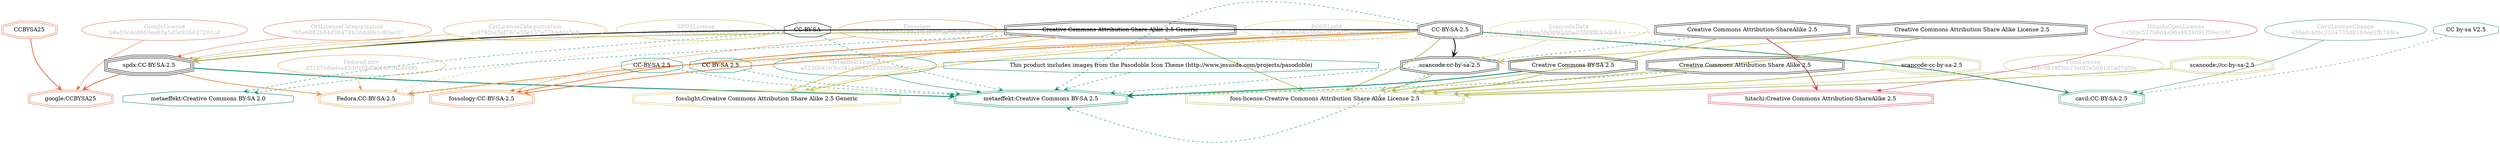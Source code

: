 strict digraph {
    node [shape=box];
    graph [splines=curved];
    1085 [label="SPDXLicense\n6738d69223cf4f9e8fdbebd139f6e1a0"
         ,fontcolor=gray
         ,color="#b8bf62"
         ,fillcolor="beige;1"
         ,shape=ellipse];
    1086 [label="spdx:CC-BY-SA-2.5"
         ,shape=tripleoctagon];
    1087 [label="CC-BY-SA-2.5"
         ,shape=doubleoctagon];
    1088 [label="Creative Commons Attribution Share Alike 2.5 Generic"
         ,shape=doubleoctagon];
    5698 [label="GoogleLicense\nb9a55c4cd669ea80a5d5e926627201cd"
         ,fontcolor=gray
         ,color="#e06f45"
         ,fillcolor="beige;1"
         ,shape=ellipse];
    5699 [label="google:CCBYSA25"
         ,color="#e06f45"
         ,shape=doubleoctagon];
    5700 [label=CCBYSA25
         ,color="#e06f45"
         ,shape=doubleoctagon];
    6174 [label="CC-BY-SA"
         ,shape=octagon];
    6184 [label="FedoraEntry\nd3155b6adea453016b896160162406f0"
         ,fontcolor=gray
         ,color="#e09d4b"
         ,fillcolor="beige;1"
         ,shape=ellipse];
    6185 [label="Fedora:CC-BY-SA-2.5"
         ,color="#e09d4b"
         ,shape=doubleoctagon];
    6186 [label="Creative Commons Attribution-ShareAlike 2.5"
         ,shape=doubleoctagon];
    13474 [label="ScancodeData\n8b0bbea5fe9092dfba05fd9ff251db51"
          ,fontcolor=gray
          ,color="#dac767"
          ,fillcolor="beige;1"
          ,shape=ellipse];
    13475 [label="scancode:cc-by-sa-2.5"
          ,shape=doubleoctagon];
    13476 [label="Creative Commons Attribution Share Alike License 2.5"
          ,shape=doubleoctagon];
    26144 [label="Fossology\n8e5dc0dd593e49e16cf87f7ae5f2df52"
          ,fontcolor=gray
          ,color="#e18745"
          ,fillcolor="beige;1"
          ,shape=ellipse];
    26145 [label="fossology:CC-BY-SA-2.5"
          ,color="#e18745"
          ,shape=doubleoctagon];
    28606 [label="OrtLicenseCategorization\n795e6882b84d38478b2ddd8b1c83ac07"
          ,fontcolor=gray
          ,color="#e06f45"
          ,fillcolor="beige;1"
          ,shape=ellipse];
    35427 [label="OrtLicenseCategorization\naa079fbd3ef767a35e157e77b4dd45a8"
          ,fontcolor=gray
          ,color="#e09d4b"
          ,fillcolor="beige;1"
          ,shape=ellipse];
    36620 [label="CavilLicenseChange\ne59adcbfdc2024705d816dee2fb748ca"
          ,fontcolor=gray
          ,color="#379469"
          ,fillcolor="beige;1"
          ,shape=ellipse];
    36621 [label="cavil:CC-BY-SA-2.5"
          ,color="#379469"
          ,shape=doubleoctagon];
    36622 [label="CC by-sa V2.5"
          ,color="#379469"
          ,shape=octagon];
    40086 [label="MetaeffektLicense\na5330b45b3ccf41a9993523350c0866f"
          ,fontcolor=gray
          ,color="#00876c"
          ,fillcolor="beige;1"
          ,shape=ellipse];
    40087 [label="metaeffekt:Creative Commons BY-SA 2.5"
          ,color="#00876c"
          ,shape=doubleoctagon];
    40088 [label="Creative Commons BY-SA 2.5"
          ,shape=doubleoctagon];
    40089 [label="Creative Commons Attribution Share Alike 2.5"
          ,shape=doubleoctagon];
    40090 [label="This product includes images from the Pasodoble Icon Theme (http://www.jesusda.com/projects/pasodoble)"
          ,color="#00876c"
          ,shape=octagon];
    40092 [label="CC-BY-SA 2.5"
          ,color="#00876c"
          ,shape=octagon];
    40093 [label="CC BY-SA 2.5"
          ,color="#00876c"
          ,shape=octagon];
    40098 [label="metaeffekt:Creative Commons BY-SA 2.0"
          ,color="#00876c"
          ,shape=octagon];
    50414 [label="FossLicense\nd4bc9818f3cc23e6f2e5061d1a07d5fe"
          ,fontcolor=gray
          ,color="#b8bf62"
          ,fillcolor="beige;1"
          ,shape=ellipse];
    50415 [label="foss-license:Creative Commons Attribution Share Alike License 2.5"
          ,color="#b8bf62"
          ,shape=doubleoctagon];
    50416 [label="scancode://cc-by-sa-2.5"
          ,color="#b8bf62"
          ,shape=doubleoctagon];
    50417 [label="scancode:cc-by-sa-2.5"
          ,color="#b8bf62"
          ,shape=doubleoctagon];
    50962 [label="FOSSLight\n23b8c0da04b508ec0b2ed7be00459641"
          ,fontcolor=gray
          ,color="#dac767"
          ,fillcolor="beige;1"
          ,shape=ellipse];
    50963 [label="fosslight:Creative Commons Attribution Share Alike 2.5 Generic"
          ,color="#dac767"
          ,shape=doubleoctagon];
    52166 [label="HitachiOpenLicense\n1a36bc527b8d4a96a4824091f06ec10f"
          ,fontcolor=gray
          ,color="#d43d51"
          ,fillcolor="beige;1"
          ,shape=ellipse];
    52167 [label="hitachi:Creative Commons Attribution-ShareAlike 2.5"
          ,color="#d43d51"
          ,shape=doubleoctagon];
    1085 -> 1086 [weight=0.5
                 ,color="#b8bf62"];
    1086 -> 5699 [style=bold
                 ,arrowhead=vee
                 ,weight=0.7
                 ,color="#e06f45"];
    1086 -> 6185 [style=bold
                 ,arrowhead=vee
                 ,weight=0.7
                 ,color="#e09d4b"];
    1086 -> 40087 [style=bold
                  ,arrowhead=vee
                  ,weight=0.7
                  ,color="#00876c"];
    1087 -> 1086 [style=bold
                 ,arrowhead=vee
                 ,weight=0.7];
    1087 -> 6185 [style=bold
                 ,arrowhead=vee
                 ,weight=0.7
                 ,color="#e09d4b"];
    1087 -> 13475 [style=bold
                  ,arrowhead=vee
                  ,weight=0.7];
    1087 -> 26145 [style=bold
                  ,arrowhead=vee
                  ,weight=0.7
                  ,color="#e18745"];
    1087 -> 36621 [style=bold
                  ,arrowhead=vee
                  ,weight=0.7
                  ,color="#379469"];
    1087 -> 36621 [style=bold
                  ,arrowhead=vee
                  ,weight=0.7
                  ,color="#379469"];
    1087 -> 40087 [style=dashed
                  ,arrowhead=vee
                  ,weight=0.5
                  ,color="#00876c"];
    1087 -> 50415 [style=bold
                  ,arrowhead=vee
                  ,weight=0.7
                  ,color="#b8bf62"];
    1087 -> 50963 [style=bold
                  ,arrowhead=vee
                  ,weight=0.7
                  ,color="#dac767"];
    1088 -> 1086 [style=bold
                 ,arrowhead=vee
                 ,weight=0.7
                 ,color="#b8bf62"];
    1088 -> 26145 [style=bold
                  ,arrowhead=vee
                  ,weight=0.7
                  ,color="#e18745"];
    1088 -> 40098 [style=dashed
                  ,arrowhead=vee
                  ,weight=0.5
                  ,color="#00876c"];
    1088 -> 50415 [style=bold
                  ,arrowhead=vee
                  ,weight=0.7
                  ,color="#b8bf62"];
    1088 -> 50963 [style=bold
                  ,arrowhead=vee
                  ,weight=0.7
                  ,color="#dac767"];
    5698 -> 5699 [weight=0.5
                 ,color="#e06f45"];
    5700 -> 5699 [style=bold
                 ,arrowhead=vee
                 ,weight=0.7
                 ,color="#e06f45"];
    6174 -> 6185 [style=dashed
                 ,arrowhead=vee
                 ,weight=0.5
                 ,color="#e09d4b"];
    6174 -> 40087 [style=dashed
                  ,arrowhead=vee
                  ,weight=0.5
                  ,color="#00876c"];
    6174 -> 40098 [style=dashed
                  ,arrowhead=vee
                  ,weight=0.5
                  ,color="#00876c"];
    6184 -> 6185 [weight=0.5
                 ,color="#e09d4b"];
    6186 -> 6185 [style=dashed
                 ,arrowhead=vee
                 ,weight=0.5
                 ,color="#e09d4b"];
    6186 -> 40087 [style=dashed
                  ,arrowhead=vee
                  ,weight=0.5
                  ,color="#00876c"];
    6186 -> 50415 [style=bold
                  ,arrowhead=vee
                  ,weight=0.7
                  ,color="#b8bf62"];
    6186 -> 52167 [style=bold
                  ,arrowhead=vee
                  ,weight=0.7
                  ,color="#d43d51"];
    13474 -> 13475 [weight=0.5
                   ,color="#dac767"];
    13475 -> 40087 [style=dashed
                   ,arrowhead=vee
                   ,weight=0.5
                   ,color="#00876c"];
    13475 -> 50415 [style=bold
                   ,arrowhead=vee
                   ,weight=0.7
                   ,color="#b8bf62"];
    13476 -> 13475 [style=bold
                   ,arrowhead=vee
                   ,weight=0.7
                   ,color="#dac767"];
    13476 -> 50415 [style=bold
                   ,arrowhead=vee
                   ,weight=0.7
                   ,color="#b8bf62"];
    26144 -> 26145 [weight=0.5
                   ,color="#e18745"];
    28606 -> 1086 [weight=0.5
                  ,color="#e06f45"];
    35427 -> 1086 [weight=0.5
                  ,color="#e09d4b"];
    36620 -> 36621 [weight=0.5
                   ,color="#379469"];
    36622 -> 36621 [style=dashed
                   ,arrowhead=vee
                   ,weight=0.5
                   ,color="#379469"];
    40086 -> 40087 [weight=0.5
                   ,color="#00876c"];
    40088 -> 40087 [style=bold
                   ,arrowhead=vee
                   ,weight=0.7
                   ,color="#00876c"];
    40088 -> 50415 [style=bold
                   ,arrowhead=vee
                   ,weight=0.7
                   ,color="#b8bf62"];
    40089 -> 40087 [style=dashed
                   ,arrowhead=vee
                   ,weight=0.5
                   ,color="#00876c"];
    40089 -> 50415 [style=bold
                   ,arrowhead=vee
                   ,weight=0.7
                   ,color="#b8bf62"];
    40090 -> 40087 [style=dashed
                   ,arrowhead=vee
                   ,weight=0.5
                   ,color="#00876c"];
    40092 -> 40087 [style=dashed
                   ,arrowhead=vee
                   ,weight=0.5
                   ,color="#00876c"];
    40093 -> 40087 [style=dashed
                   ,arrowhead=vee
                   ,weight=0.5
                   ,color="#00876c"];
    50414 -> 50415 [weight=0.5
                   ,color="#b8bf62"];
    50416 -> 50415 [style=bold
                   ,arrowhead=vee
                   ,weight=0.7
                   ,color="#b8bf62"];
    50417 -> 50415 [style=bold
                   ,arrowhead=vee
                   ,weight=0.7
                   ,color="#b8bf62"];
    50962 -> 50963 [weight=0.5
                   ,color="#dac767"];
    52166 -> 52167 [weight=0.5
                   ,color="#d43d51"];
}
